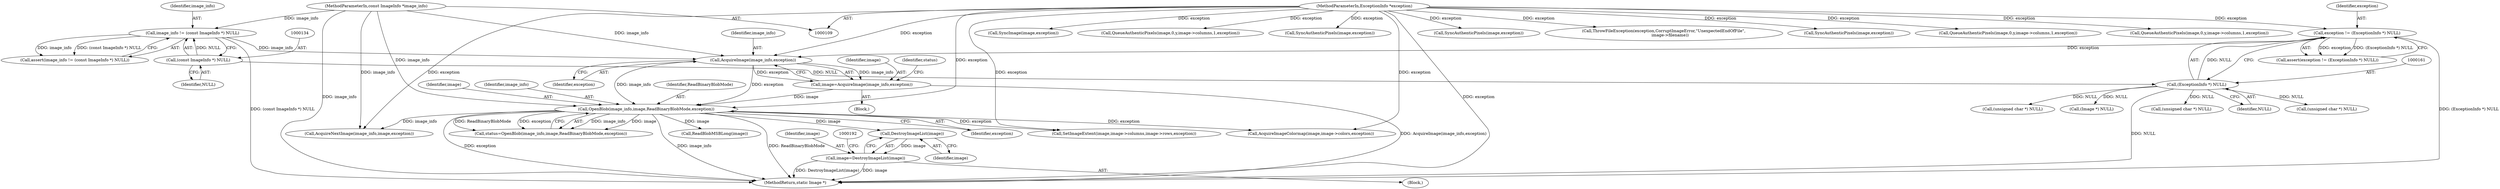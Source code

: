 digraph "0_ImageMagick_b8f17d08b7418204bf8a05a5c24e87b2fc395b75@pointer" {
"1000188" [label="(Call,DestroyImageList(image))"];
"1000176" [label="(Call,OpenBlob(image_info,image,ReadBinaryBlobMode,exception))"];
"1000171" [label="(Call,AcquireImage(image_info,exception))"];
"1000131" [label="(Call,image_info != (const ImageInfo *) NULL)"];
"1000110" [label="(MethodParameterIn,const ImageInfo *image_info)"];
"1000133" [label="(Call,(const ImageInfo *) NULL)"];
"1000158" [label="(Call,exception != (ExceptionInfo *) NULL)"];
"1000111" [label="(MethodParameterIn,ExceptionInfo *exception)"];
"1000160" [label="(Call,(ExceptionInfo *) NULL)"];
"1000169" [label="(Call,image=AcquireImage(image_info,exception))"];
"1000186" [label="(Call,image=DestroyImageList(image))"];
"1000189" [label="(Identifier,image)"];
"1000206" [label="(Call,ReadBlobMSBLong(image))"];
"1000130" [label="(Call,assert(image_info != (const ImageInfo *) NULL))"];
"1001600" [label="(Call,SyncImage(image,exception))"];
"1000641" [label="(Call,(unsigned char *) NULL)"];
"1000111" [label="(MethodParameterIn,ExceptionInfo *exception)"];
"1000439" [label="(Call,AcquireImageColormap(image,image->colors,exception))"];
"1001233" [label="(Call,QueueAuthenticPixels(image,0,y,image->columns,1,exception))"];
"1000170" [label="(Identifier,image)"];
"1000179" [label="(Identifier,ReadBinaryBlobMode)"];
"1001285" [label="(Call,SyncAuthenticPixels(image,exception))"];
"1000157" [label="(Call,assert(exception != (ExceptionInfo *) NULL))"];
"1000110" [label="(MethodParameterIn,const ImageInfo *image_info)"];
"1000180" [label="(Identifier,exception)"];
"1000174" [label="(Call,status=OpenBlob(image_info,image,ReadBinaryBlobMode,exception))"];
"1000133" [label="(Call,(const ImageInfo *) NULL)"];
"1000178" [label="(Identifier,image)"];
"1000135" [label="(Identifier,NULL)"];
"1000173" [label="(Identifier,exception)"];
"1000191" [label="(Call,(Image *) NULL)"];
"1000186" [label="(Call,image=DestroyImageList(image))"];
"1001707" [label="(MethodReturn,static Image *)"];
"1000176" [label="(Call,OpenBlob(image_info,image,ReadBinaryBlobMode,exception))"];
"1000830" [label="(Call,(unsigned char *) NULL)"];
"1000131" [label="(Call,image_info != (const ImageInfo *) NULL)"];
"1000187" [label="(Identifier,image)"];
"1001657" [label="(Call,AcquireNextImage(image_info,image,exception))"];
"1001562" [label="(Call,SyncAuthenticPixels(image,exception))"];
"1001615" [label="(Call,ThrowFileException(exception,CorruptImageError,\"UnexpectedEndOfFile\",\n          image->filename))"];
"1000112" [label="(Block,)"];
"1000159" [label="(Identifier,exception)"];
"1000175" [label="(Identifier,status)"];
"1000172" [label="(Identifier,image_info)"];
"1000158" [label="(Call,exception != (ExceptionInfo *) NULL)"];
"1000185" [label="(Block,)"];
"1000177" [label="(Identifier,image_info)"];
"1000719" [label="(Call,SetImageExtent(image,image->columns,image->rows,exception))"];
"1000171" [label="(Call,AcquireImage(image_info,exception))"];
"1000169" [label="(Call,image=AcquireImage(image_info,exception))"];
"1000160" [label="(Call,(ExceptionInfo *) NULL)"];
"1000162" [label="(Identifier,NULL)"];
"1000473" [label="(Call,(unsigned char *) NULL)"];
"1001126" [label="(Call,SyncAuthenticPixels(image,exception))"];
"1001398" [label="(Call,QueueAuthenticPixels(image,0,y,image->columns,1,exception))"];
"1000132" [label="(Identifier,image_info)"];
"1000993" [label="(Call,QueueAuthenticPixels(image,0,y,image->columns,1,exception))"];
"1000188" [label="(Call,DestroyImageList(image))"];
"1000188" -> "1000186"  [label="AST: "];
"1000188" -> "1000189"  [label="CFG: "];
"1000189" -> "1000188"  [label="AST: "];
"1000186" -> "1000188"  [label="CFG: "];
"1000188" -> "1000186"  [label="DDG: image"];
"1000176" -> "1000188"  [label="DDG: image"];
"1000176" -> "1000174"  [label="AST: "];
"1000176" -> "1000180"  [label="CFG: "];
"1000177" -> "1000176"  [label="AST: "];
"1000178" -> "1000176"  [label="AST: "];
"1000179" -> "1000176"  [label="AST: "];
"1000180" -> "1000176"  [label="AST: "];
"1000174" -> "1000176"  [label="CFG: "];
"1000176" -> "1001707"  [label="DDG: ReadBinaryBlobMode"];
"1000176" -> "1001707"  [label="DDG: exception"];
"1000176" -> "1001707"  [label="DDG: image_info"];
"1000176" -> "1000174"  [label="DDG: image_info"];
"1000176" -> "1000174"  [label="DDG: image"];
"1000176" -> "1000174"  [label="DDG: ReadBinaryBlobMode"];
"1000176" -> "1000174"  [label="DDG: exception"];
"1000171" -> "1000176"  [label="DDG: image_info"];
"1000171" -> "1000176"  [label="DDG: exception"];
"1000110" -> "1000176"  [label="DDG: image_info"];
"1000169" -> "1000176"  [label="DDG: image"];
"1000111" -> "1000176"  [label="DDG: exception"];
"1000176" -> "1000206"  [label="DDG: image"];
"1000176" -> "1000439"  [label="DDG: exception"];
"1000176" -> "1000719"  [label="DDG: exception"];
"1000176" -> "1001657"  [label="DDG: image_info"];
"1000171" -> "1000169"  [label="AST: "];
"1000171" -> "1000173"  [label="CFG: "];
"1000172" -> "1000171"  [label="AST: "];
"1000173" -> "1000171"  [label="AST: "];
"1000169" -> "1000171"  [label="CFG: "];
"1000171" -> "1000169"  [label="DDG: image_info"];
"1000171" -> "1000169"  [label="DDG: exception"];
"1000131" -> "1000171"  [label="DDG: image_info"];
"1000110" -> "1000171"  [label="DDG: image_info"];
"1000158" -> "1000171"  [label="DDG: exception"];
"1000111" -> "1000171"  [label="DDG: exception"];
"1000131" -> "1000130"  [label="AST: "];
"1000131" -> "1000133"  [label="CFG: "];
"1000132" -> "1000131"  [label="AST: "];
"1000133" -> "1000131"  [label="AST: "];
"1000130" -> "1000131"  [label="CFG: "];
"1000131" -> "1001707"  [label="DDG: (const ImageInfo *) NULL"];
"1000131" -> "1000130"  [label="DDG: image_info"];
"1000131" -> "1000130"  [label="DDG: (const ImageInfo *) NULL"];
"1000110" -> "1000131"  [label="DDG: image_info"];
"1000133" -> "1000131"  [label="DDG: NULL"];
"1000110" -> "1000109"  [label="AST: "];
"1000110" -> "1001707"  [label="DDG: image_info"];
"1000110" -> "1001657"  [label="DDG: image_info"];
"1000133" -> "1000135"  [label="CFG: "];
"1000134" -> "1000133"  [label="AST: "];
"1000135" -> "1000133"  [label="AST: "];
"1000133" -> "1000160"  [label="DDG: NULL"];
"1000158" -> "1000157"  [label="AST: "];
"1000158" -> "1000160"  [label="CFG: "];
"1000159" -> "1000158"  [label="AST: "];
"1000160" -> "1000158"  [label="AST: "];
"1000157" -> "1000158"  [label="CFG: "];
"1000158" -> "1001707"  [label="DDG: (ExceptionInfo *) NULL"];
"1000158" -> "1000157"  [label="DDG: exception"];
"1000158" -> "1000157"  [label="DDG: (ExceptionInfo *) NULL"];
"1000111" -> "1000158"  [label="DDG: exception"];
"1000160" -> "1000158"  [label="DDG: NULL"];
"1000111" -> "1000109"  [label="AST: "];
"1000111" -> "1001707"  [label="DDG: exception"];
"1000111" -> "1000439"  [label="DDG: exception"];
"1000111" -> "1000719"  [label="DDG: exception"];
"1000111" -> "1000993"  [label="DDG: exception"];
"1000111" -> "1001126"  [label="DDG: exception"];
"1000111" -> "1001233"  [label="DDG: exception"];
"1000111" -> "1001285"  [label="DDG: exception"];
"1000111" -> "1001398"  [label="DDG: exception"];
"1000111" -> "1001562"  [label="DDG: exception"];
"1000111" -> "1001600"  [label="DDG: exception"];
"1000111" -> "1001615"  [label="DDG: exception"];
"1000111" -> "1001657"  [label="DDG: exception"];
"1000160" -> "1000162"  [label="CFG: "];
"1000161" -> "1000160"  [label="AST: "];
"1000162" -> "1000160"  [label="AST: "];
"1000160" -> "1001707"  [label="DDG: NULL"];
"1000160" -> "1000191"  [label="DDG: NULL"];
"1000160" -> "1000473"  [label="DDG: NULL"];
"1000160" -> "1000641"  [label="DDG: NULL"];
"1000160" -> "1000830"  [label="DDG: NULL"];
"1000169" -> "1000112"  [label="AST: "];
"1000170" -> "1000169"  [label="AST: "];
"1000175" -> "1000169"  [label="CFG: "];
"1000169" -> "1001707"  [label="DDG: AcquireImage(image_info,exception)"];
"1000186" -> "1000185"  [label="AST: "];
"1000187" -> "1000186"  [label="AST: "];
"1000192" -> "1000186"  [label="CFG: "];
"1000186" -> "1001707"  [label="DDG: DestroyImageList(image)"];
"1000186" -> "1001707"  [label="DDG: image"];
}
